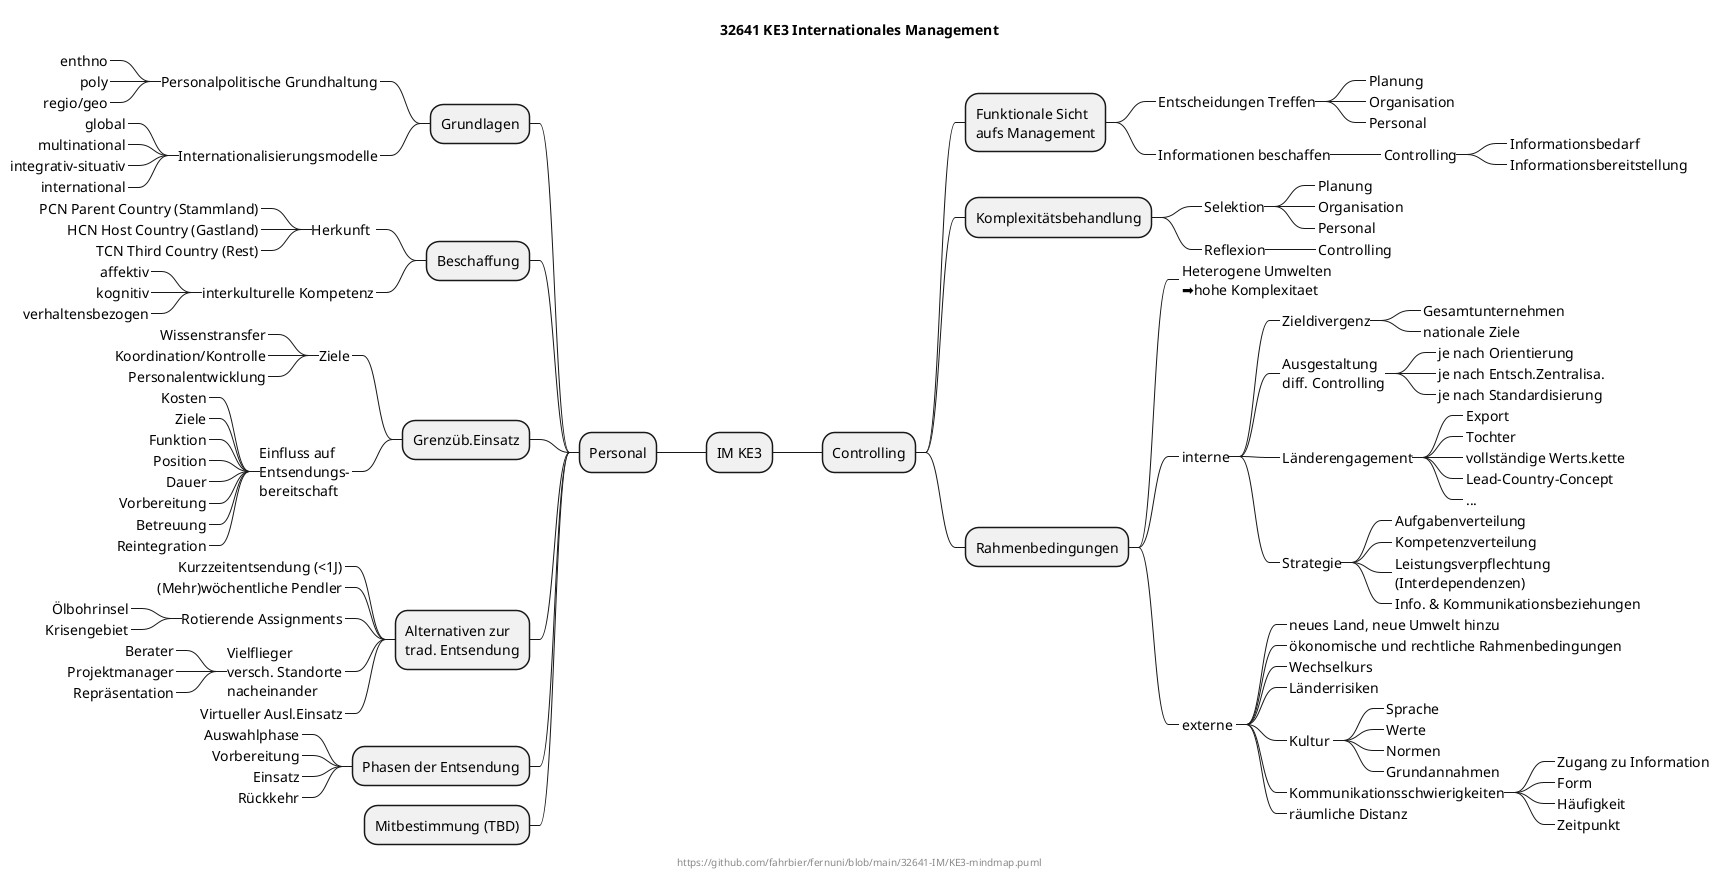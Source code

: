 @startmindmap
title 32641 KE3 Internationales Management
center footer https://github.com/fahrbier/fernuni/blob/main/32641-IM/KE3-mindmap.puml

+ IM KE3
-- Personal
--- Grundlagen
----_ Personalpolitische Grundhaltung
-----_ enthno
-----_ poly
-----_ regio/geo
----_ Internationalisierungsmodelle
-----_ global
-----_ multinational
-----_ integrativ-situativ
-----_ international
--- Beschaffung
----_ Herkunft 
-----_ PCN Parent Country (Stammland)
-----_ HCN Host Country (Gastland)
-----_ TCN Third Country (Rest)
----_ interkulturelle Kompetenz
-----_ affektiv
-----_ kognitiv
-----_ verhaltensbezogen
--- Grenzüb.Einsatz
----_ Ziele
-----_ Wissenstransfer
-----_ Koordination/Kontrolle
-----_ Personalentwicklung
----_ Einfluss auf\nEntsendungs-\nbereitschaft
-----_ Kosten
-----_ Ziele
-----_ Funktion
-----_ Position
-----_ Dauer
-----_ Vorbereitung
-----_ Betreuung
-----_ Reintegration
--- Alternativen zur\ntrad. Entsendung
----_ Kurzzeitentsendung (<1J)
----_ (Mehr)wöchentliche Pendler
----_ Rotierende Assignments
-----_ Ölbohrinsel
-----_ Krisengebiet
----_ Vielflieger\nversch. Standorte\nnacheinander
-----_  Berater
-----_  Projektmanager
-----_  Repräsentation
----_ Virtueller Ausl.Einsatz
--- Phasen der Entsendung
----_ Auswahlphase
----_ Vorbereitung
----_ Einsatz
----_ Rückkehr
--- Mitbestimmung (TBD)
++ Controlling
+++ Funktionale Sicht\naufs Management
++++_ Entscheidungen Treffen
+++++_ Planung
+++++_ Organisation
+++++_ Personal
++++_ Informationen beschaffen
+++++_ Controlling
++++++_ Informationsbedarf
++++++_ Informationsbereitstellung
+++ Komplexitätsbehandlung
++++_ Selektion
+++++_ Planung
+++++_ Organisation
+++++_ Personal
++++_ Reflexion
+++++_ Controlling
+++ Rahmenbedingungen
++++_ Heterogene Umwelten\n➡hohe Komplexitaet
++++_ interne
+++++_ Zieldivergenz
++++++_ Gesamtunternehmen
++++++_ nationale Ziele
+++++_ Ausgestaltung\ndiff. Controlling
++++++_ je nach Orientierung
++++++_ je nach Entsch.Zentralisa.
++++++_ je nach Standardisierung
+++++_ Länderengagement
++++++_ Export
++++++_ Tochter
++++++_ vollständige Werts.kette
++++++_ Lead-Country-Concept 
++++++_ ...
+++++_ Strategie
++++++_ Aufgabenverteilung
++++++_ Kompetenzverteilung
++++++_ Leistungsverpflechtung\n(Interdependenzen) 
++++++_ Info. & Kommunikationsbeziehungen
++++_ externe 
+++++_ neues Land, neue Umwelt hinzu
+++++_ ökonomische und rechtliche Rahmenbedingungen
+++++_ Wechselkurs
+++++_ Länderrisiken
+++++_ Kultur 
++++++_ Sprache
++++++_ Werte
++++++_ Normen
++++++_ Grundannahmen
+++++_ Kommunikationsschwierigkeiten
++++++_ Zugang zu Information
++++++_ Form 
++++++_ Häufigkeit
++++++_ Zeitpunkt
+++++_ räumliche Distanz
@endmindmap
